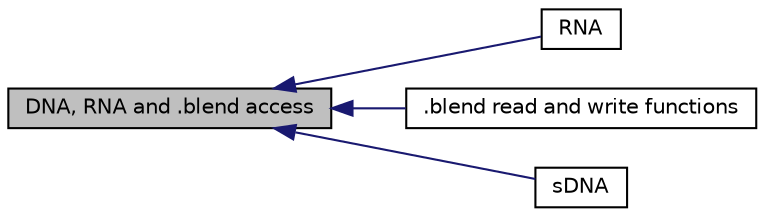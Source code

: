 digraph structs
{
  edge [fontname="Helvetica",fontsize="10",labelfontname="Helvetica",labelfontsize="10"];
  node [fontname="Helvetica",fontsize="10",shape=record];
  rankdir=LR;
  Node2 [label="RNA",height=0.2,width=0.4,color="black", fillcolor="white", style="filled",URL="$d0/dca/group__RNA.html"];
  Node3 [label=".blend read and write functions",height=0.2,width=0.4,color="black", fillcolor="white", style="filled",URL="$da/d18/group__blenloader.html"];
  Node0 [label="DNA, RNA and .blend access",height=0.2,width=0.4,color="black", fillcolor="grey75", style="filled" fontcolor="black"];
  Node1 [label="sDNA",height=0.2,width=0.4,color="black", fillcolor="white", style="filled",URL="$d6/d94/group__DNA.html"];
  Node0->Node1 [shape=plaintext, color="midnightblue", dir="back", style="solid"];
  Node0->Node2 [shape=plaintext, color="midnightblue", dir="back", style="solid"];
  Node0->Node3 [shape=plaintext, color="midnightblue", dir="back", style="solid"];
}
